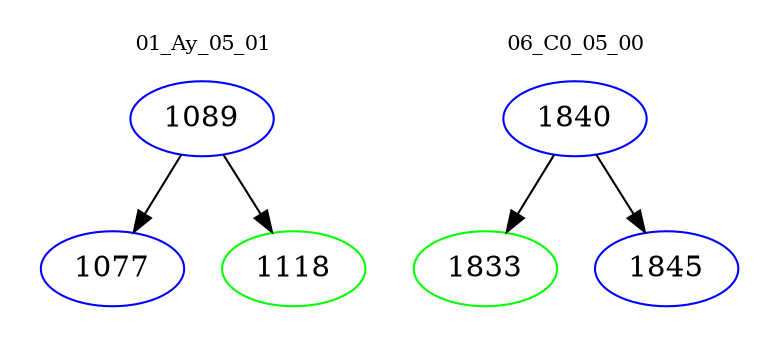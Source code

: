 digraph{
subgraph cluster_0 {
color = white
label = "01_Ay_05_01";
fontsize=10;
T0_1089 [label="1089", color="blue"]
T0_1089 -> T0_1077 [color="black"]
T0_1077 [label="1077", color="blue"]
T0_1089 -> T0_1118 [color="black"]
T0_1118 [label="1118", color="green"]
}
subgraph cluster_1 {
color = white
label = "06_C0_05_00";
fontsize=10;
T1_1840 [label="1840", color="blue"]
T1_1840 -> T1_1833 [color="black"]
T1_1833 [label="1833", color="green"]
T1_1840 -> T1_1845 [color="black"]
T1_1845 [label="1845", color="blue"]
}
}
